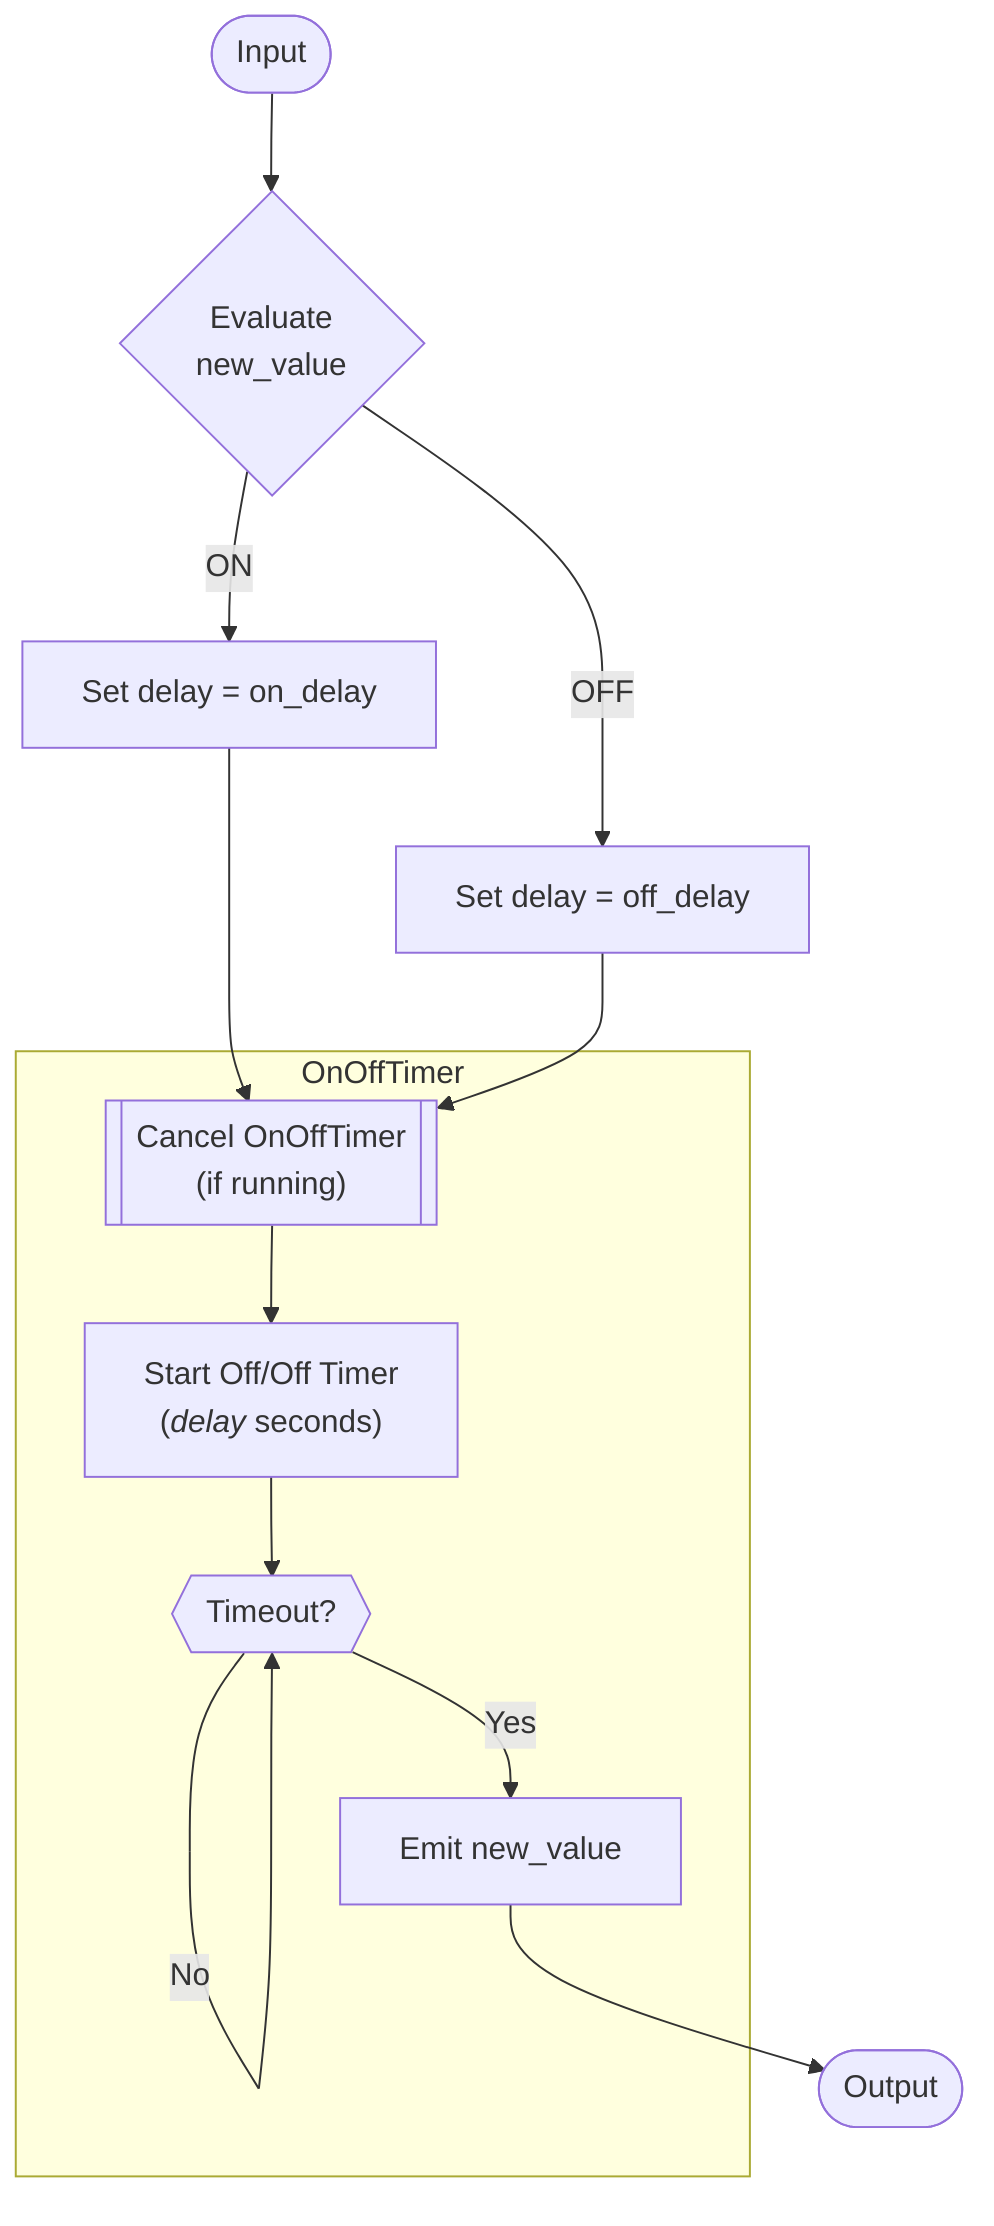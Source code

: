 flowchart TD
 subgraph Timer["OnOffTimer"]
        TimerCancel[["Cancel OnOffTimer<br>(if running)"]]
        TimerCancel --> TimerStart["Start Off/Off Timer<br>(<i>delay</i> seconds)"]
        TimerStart --> TimerTimeout{{"Timeout?"}} -- No --> TimerTimeout
        TimerTimeout -- Yes --> EmitNewValue["Emit new_value"]
  end
    Input(["Input"]) --> EvaluateNewValue{"Evaluate<br>new_value"}
    EvaluateNewValue -- ON --> SetOnDelay["Set delay = on_delay"]
    SetOnDelay ---> TimerCancel
    EvaluateNewValue -- OFF --> SetOffDelay["Set delay = off_delay"]
    SetOffDelay --> TimerCancel
    EmitNewValue --> Output(["Output"])